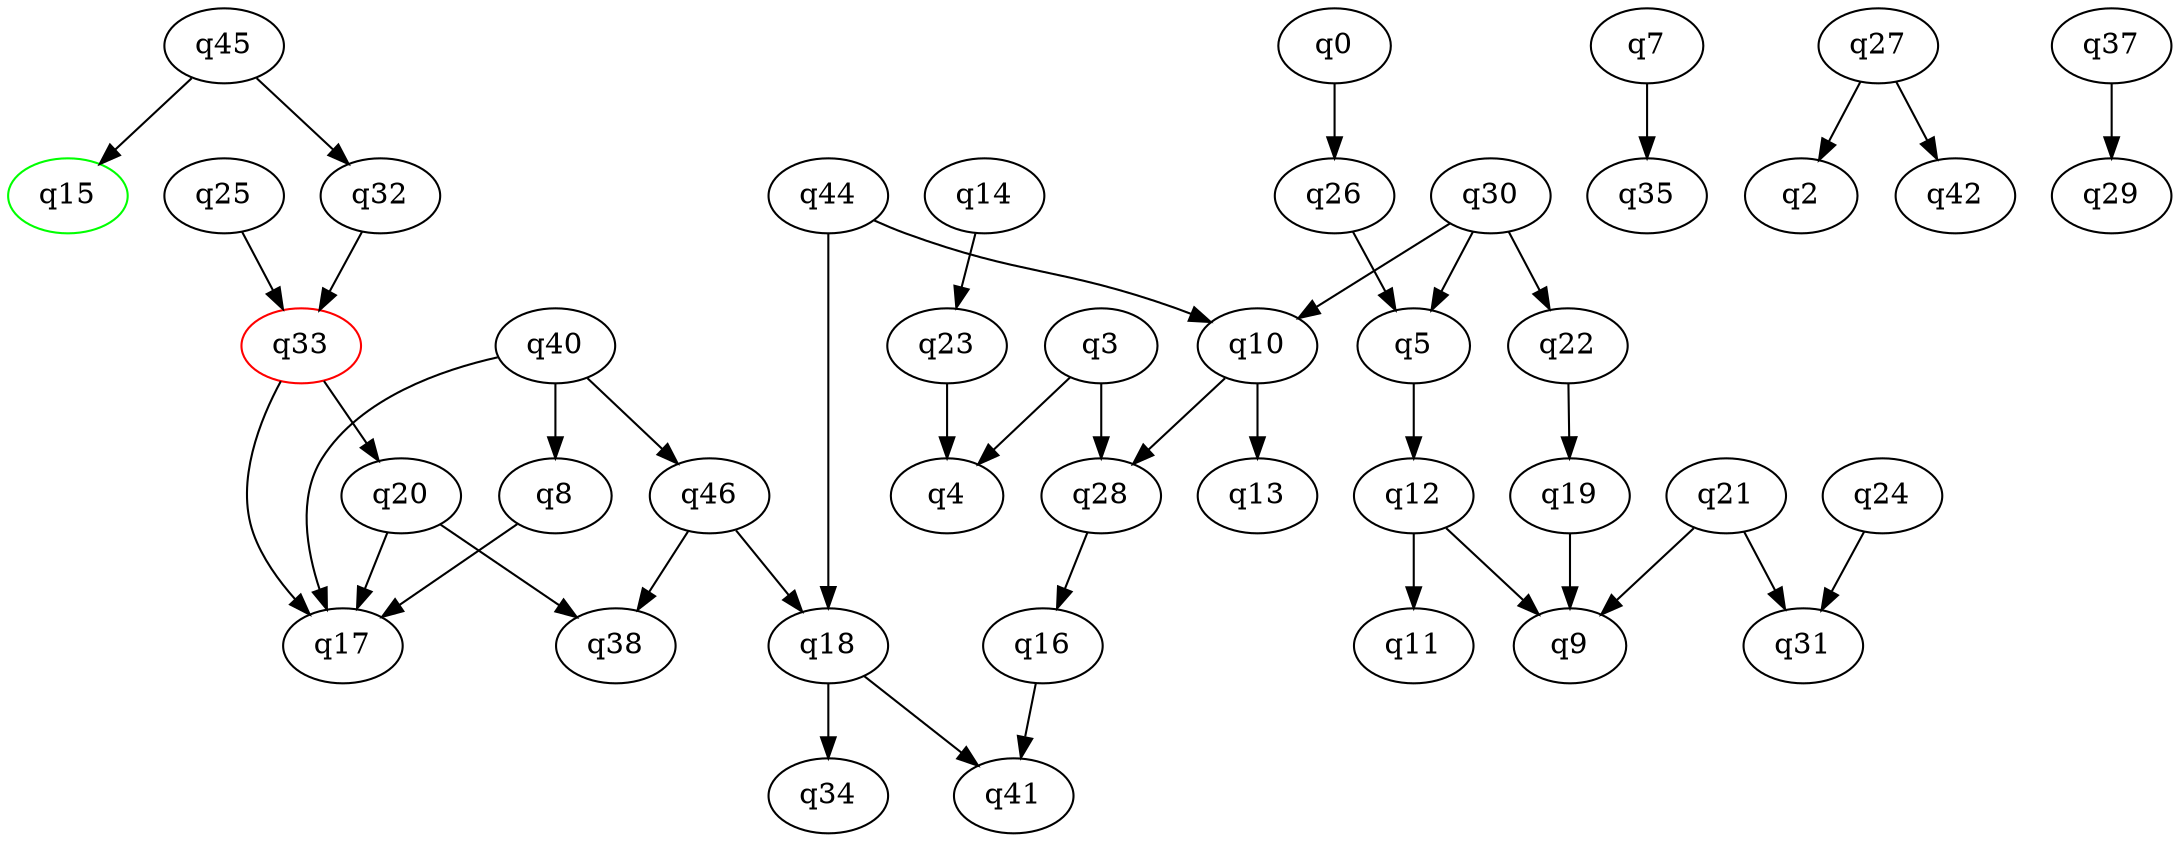 digraph A{
q15 [initial=1,color=green];
q33 [final=1,color=red];
q0 -> q26;
q3 -> q4;
q3 -> q28;
q5 -> q12;
q7 -> q35;
q8 -> q17;
q10 -> q13;
q10 -> q28;
q12 -> q9;
q12 -> q11;
q14 -> q23;
q16 -> q41;
q18 -> q34;
q18 -> q41;
q19 -> q9;
q20 -> q17;
q20 -> q38;
q21 -> q9;
q21 -> q31;
q22 -> q19;
q23 -> q4;
q24 -> q31;
q25 -> q33;
q26 -> q5;
q27 -> q2;
q27 -> q42;
q28 -> q16;
q30 -> q5;
q30 -> q10;
q30 -> q22;
q32 -> q33;
q33 -> q17;
q33 -> q20;
q37 -> q29;
q40 -> q8;
q40 -> q17;
q40 -> q46;
q44 -> q10;
q44 -> q18;
q45 -> q15;
q45 -> q32;
q46 -> q18;
q46 -> q38;
}